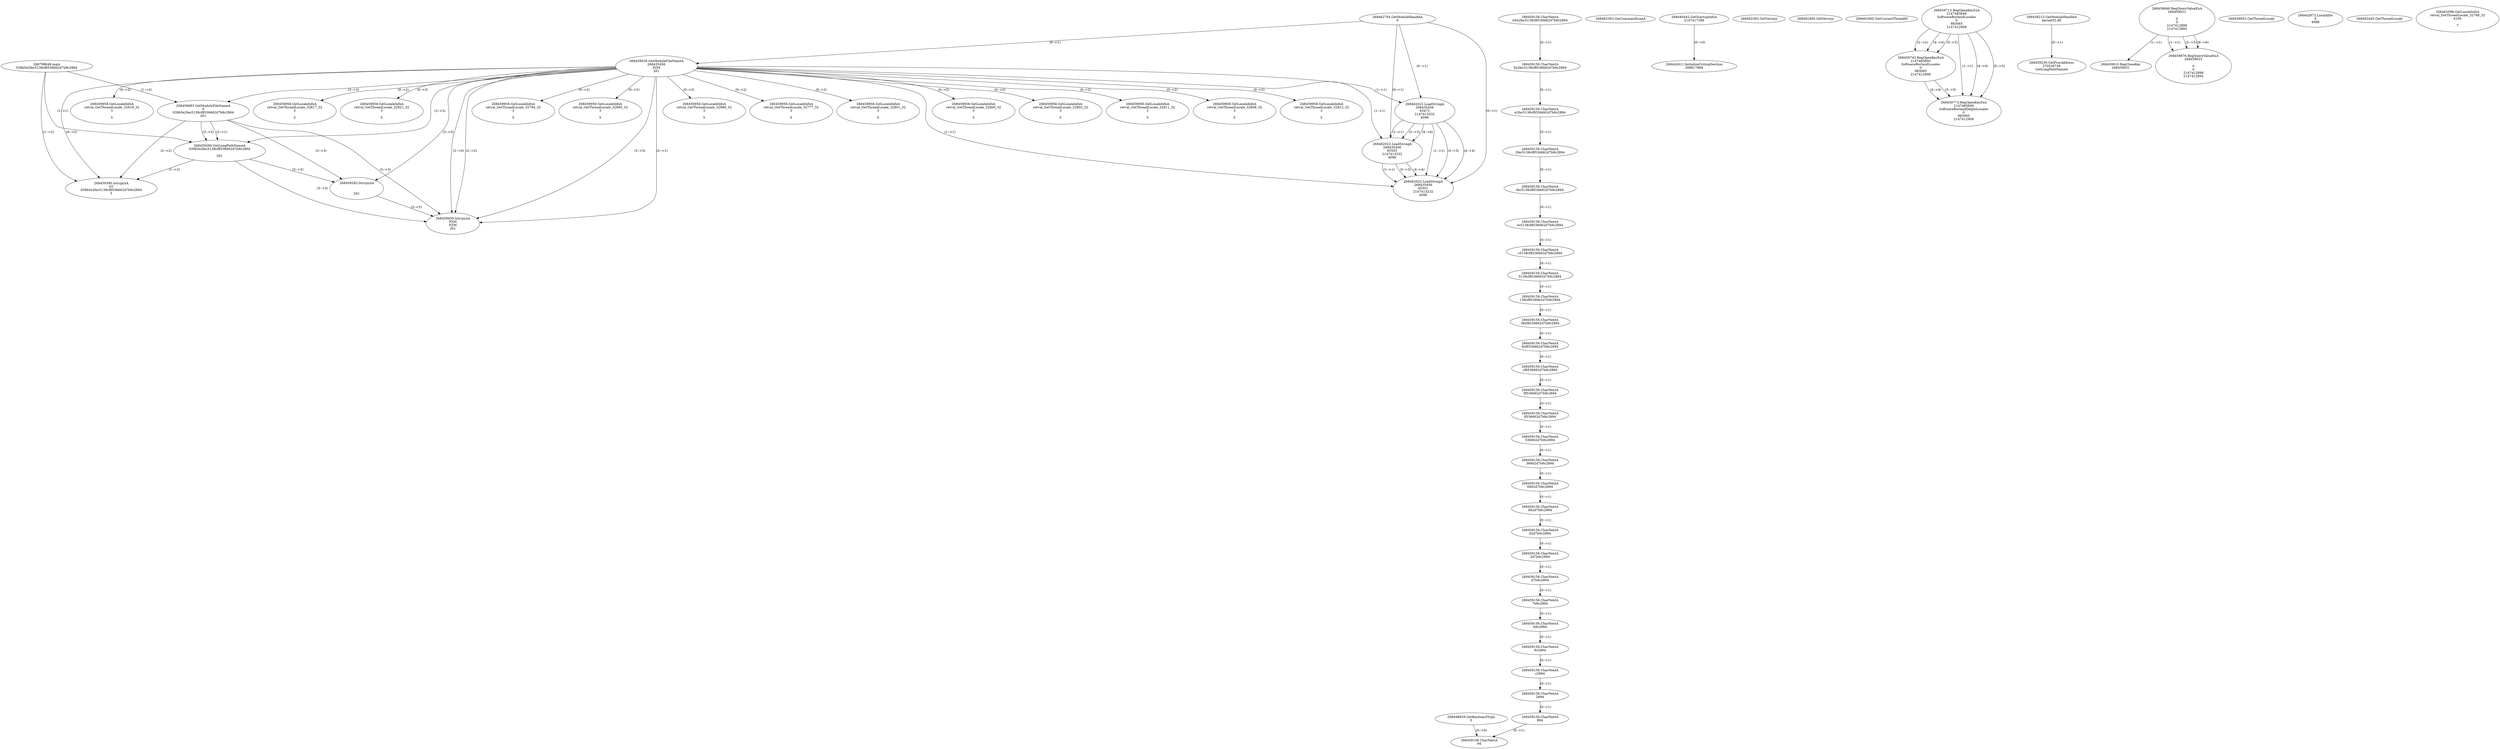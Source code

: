 // Global SCDG with merge call
digraph {
	0 [label="268798648.main
039b5e2fec5138cf8536662d7b9c2894"]
	1 [label="268462704.GetModuleHandleA
0"]
	2 [label="268448929.GetKeyboardType
0"]
	3 [label="268462363.GetCommandLineA
"]
	4 [label="268440442.GetStartupInfoA
2147417296"]
	5 [label="268462383.GetVersion
"]
	6 [label="268462400.GetVersion
"]
	7 [label="268462460.GetCurrentThreadId
"]
	8 [label="268459026.GetModuleFileNameA
268435456
PZM
261"]
	1 -> 8 [label="(0-->1)"]
	9 [label="268459683.GetModuleFileNameA
0
039b5e2fec5138cf8536662d7b9c2894
261"]
	0 -> 9 [label="(1-->2)"]
	8 -> 9 [label="(3-->3)"]
	10 [label="268459713.RegOpenKeyExA
2147483649
Software\Borland\Locales
0
983065
2147412908"]
	11 [label="268459213.GetModuleHandleA
kernel32.dll"]
	12 [label="268459230.GetProcAddress
270536744
GetLongPathNameA"]
	11 -> 12 [label="(0-->1)"]
	13 [label="268459260.GetLongPathNameA
039b5e2fec5138cf8536662d7b9c2894

261"]
	0 -> 13 [label="(1-->1)"]
	9 -> 13 [label="(2-->1)"]
	8 -> 13 [label="(3-->3)"]
	9 -> 13 [label="(3-->3)"]
	14 [label="268459282.lstrcpynA


261"]
	8 -> 14 [label="(3-->3)"]
	9 -> 14 [label="(3-->3)"]
	13 -> 14 [label="(3-->3)"]
	15 [label="268459846.RegQueryValueExA
268459031

0
0
2147412898
2147412892"]
	16 [label="268459910.RegCloseKey
268459031"]
	15 -> 16 [label="(1-->1)"]
	17 [label="268459939.lstrcpynA
PZM
PZM
261"]
	8 -> 17 [label="(2-->1)"]
	8 -> 17 [label="(2-->2)"]
	8 -> 17 [label="(3-->3)"]
	9 -> 17 [label="(3-->3)"]
	13 -> 17 [label="(3-->3)"]
	14 -> 17 [label="(3-->3)"]
	8 -> 17 [label="(2-->0)"]
	18 [label="268459952.GetThreadLocale
"]
	19 [label="268459958.GetLocaleInfoA
retval_GetThreadLocale_32794_32
3

5"]
	8 -> 19 [label="(0-->2)"]
	20 [label="268462022.LoadStringA
268435456
65472
2147413232
4096"]
	1 -> 20 [label="(0-->1)"]
	8 -> 20 [label="(1-->1)"]
	21 [label="268462022.LoadStringA
268435456
65503
2147413232
4096"]
	1 -> 21 [label="(0-->1)"]
	8 -> 21 [label="(1-->1)"]
	20 -> 21 [label="(1-->1)"]
	20 -> 21 [label="(3-->3)"]
	20 -> 21 [label="(4-->4)"]
	22 [label="268462022.LoadStringA
268435456
65501
2147413232
4096"]
	1 -> 22 [label="(0-->1)"]
	8 -> 22 [label="(1-->1)"]
	20 -> 22 [label="(1-->1)"]
	21 -> 22 [label="(1-->1)"]
	20 -> 22 [label="(3-->3)"]
	21 -> 22 [label="(3-->3)"]
	20 -> 22 [label="(4-->4)"]
	21 -> 22 [label="(4-->4)"]
	23 [label="268442611.InitializeCriticalSection
268817868"]
	4 -> 23 [label="(0-->0)"]
	24 [label="268442672.LocalAlloc
0
4088"]
	25 [label="268462445.GetThreadLocale
"]
	26 [label="268462098.GetLocaleInfoA
retval_GetThreadLocale_32768_32
4100

7"]
	27 [label="268459743.RegOpenKeyExA
2147483650
Software\Borland\Locales
0
983065
2147412908"]
	10 -> 27 [label="(2-->2)"]
	10 -> 27 [label="(4-->4)"]
	10 -> 27 [label="(5-->5)"]
	28 [label="268459876.RegQueryValueExA
268459031

0
0
2147412898
2147412892"]
	15 -> 28 [label="(1-->1)"]
	15 -> 28 [label="(5-->5)"]
	15 -> 28 [label="(6-->6)"]
	29 [label="268459958.GetLocaleInfoA
retval_GetThreadLocale_32890_32
3

5"]
	8 -> 29 [label="(0-->2)"]
	30 [label="268459395.lstrcpynA
03
039b5e2fec5138cf8536662d7b9c2894
3"]
	0 -> 30 [label="(1-->2)"]
	9 -> 30 [label="(2-->2)"]
	13 -> 30 [label="(1-->2)"]
	8 -> 30 [label="(0-->3)"]
	31 [label="268459156.CharNextA
b5e2fec5138cf8536662d7b9c2894"]
	32 [label="268459156.CharNextA
5e2fec5138cf8536662d7b9c2894"]
	31 -> 32 [label="(0-->1)"]
	33 [label="268459156.CharNextA
e2fec5138cf8536662d7b9c2894"]
	32 -> 33 [label="(0-->1)"]
	34 [label="268459156.CharNextA
2fec5138cf8536662d7b9c2894"]
	33 -> 34 [label="(0-->1)"]
	35 [label="268459156.CharNextA
fec5138cf8536662d7b9c2894"]
	34 -> 35 [label="(0-->1)"]
	36 [label="268459156.CharNextA
ec5138cf8536662d7b9c2894"]
	35 -> 36 [label="(0-->1)"]
	37 [label="268459156.CharNextA
c5138cf8536662d7b9c2894"]
	36 -> 37 [label="(0-->1)"]
	38 [label="268459156.CharNextA
5138cf8536662d7b9c2894"]
	37 -> 38 [label="(0-->1)"]
	39 [label="268459156.CharNextA
138cf8536662d7b9c2894"]
	38 -> 39 [label="(0-->1)"]
	40 [label="268459156.CharNextA
38cf8536662d7b9c2894"]
	39 -> 40 [label="(0-->1)"]
	41 [label="268459156.CharNextA
8cf8536662d7b9c2894"]
	40 -> 41 [label="(0-->1)"]
	42 [label="268459156.CharNextA
cf8536662d7b9c2894"]
	41 -> 42 [label="(0-->1)"]
	43 [label="268459156.CharNextA
f8536662d7b9c2894"]
	42 -> 43 [label="(0-->1)"]
	44 [label="268459156.CharNextA
8536662d7b9c2894"]
	43 -> 44 [label="(0-->1)"]
	45 [label="268459156.CharNextA
536662d7b9c2894"]
	44 -> 45 [label="(0-->1)"]
	46 [label="268459156.CharNextA
36662d7b9c2894"]
	45 -> 46 [label="(0-->1)"]
	47 [label="268459156.CharNextA
6662d7b9c2894"]
	46 -> 47 [label="(0-->1)"]
	48 [label="268459156.CharNextA
662d7b9c2894"]
	47 -> 48 [label="(0-->1)"]
	49 [label="268459156.CharNextA
62d7b9c2894"]
	48 -> 49 [label="(0-->1)"]
	50 [label="268459156.CharNextA
2d7b9c2894"]
	49 -> 50 [label="(0-->1)"]
	51 [label="268459156.CharNextA
d7b9c2894"]
	50 -> 51 [label="(0-->1)"]
	52 [label="268459156.CharNextA
7b9c2894"]
	51 -> 52 [label="(0-->1)"]
	53 [label="268459156.CharNextA
b9c2894"]
	52 -> 53 [label="(0-->1)"]
	54 [label="268459156.CharNextA
9c2894"]
	53 -> 54 [label="(0-->1)"]
	55 [label="268459156.CharNextA
c2894"]
	54 -> 55 [label="(0-->1)"]
	56 [label="268459156.CharNextA
2894"]
	55 -> 56 [label="(0-->1)"]
	57 [label="268459156.CharNextA
894"]
	56 -> 57 [label="(0-->1)"]
	58 [label="268459156.CharNextA
94"]
	57 -> 58 [label="(0-->1)"]
	2 -> 58 [label="(0-->0)"]
	59 [label="268459773.RegOpenKeyExA
2147483649
Software\Borland\Delphi\Locales
0
983065
2147412908"]
	10 -> 59 [label="(1-->1)"]
	10 -> 59 [label="(4-->4)"]
	27 -> 59 [label="(4-->4)"]
	10 -> 59 [label="(5-->5)"]
	27 -> 59 [label="(5-->5)"]
	60 [label="268459958.GetLocaleInfoA
retval_GetThreadLocale_32899_32
3

5"]
	8 -> 60 [label="(0-->2)"]
	61 [label="268459958.GetLocaleInfoA
retval_GetThreadLocale_32777_32
3

5"]
	8 -> 61 [label="(0-->2)"]
	62 [label="268459958.GetLocaleInfoA
retval_GetThreadLocale_32801_32
3

5"]
	8 -> 62 [label="(0-->2)"]
	63 [label="268459958.GetLocaleInfoA
retval_GetThreadLocale_32800_32
3

5"]
	8 -> 63 [label="(0-->2)"]
	64 [label="268459958.GetLocaleInfoA
retval_GetThreadLocale_32802_32
3

5"]
	8 -> 64 [label="(0-->2)"]
	65 [label="268459958.GetLocaleInfoA
retval_GetThreadLocale_32811_32
3

5"]
	8 -> 65 [label="(0-->2)"]
	66 [label="268459958.GetLocaleInfoA
retval_GetThreadLocale_32808_32
3

5"]
	8 -> 66 [label="(0-->2)"]
	67 [label="268459958.GetLocaleInfoA
retval_GetThreadLocale_32812_32
3

5"]
	8 -> 67 [label="(0-->2)"]
	68 [label="268459958.GetLocaleInfoA
retval_GetThreadLocale_32818_32
3

5"]
	8 -> 68 [label="(0-->2)"]
	69 [label="268459958.GetLocaleInfoA
retval_GetThreadLocale_32817_32
3

5"]
	8 -> 69 [label="(0-->2)"]
	70 [label="268459958.GetLocaleInfoA
retval_GetThreadLocale_32821_32
3

5"]
	8 -> 70 [label="(0-->2)"]
}
